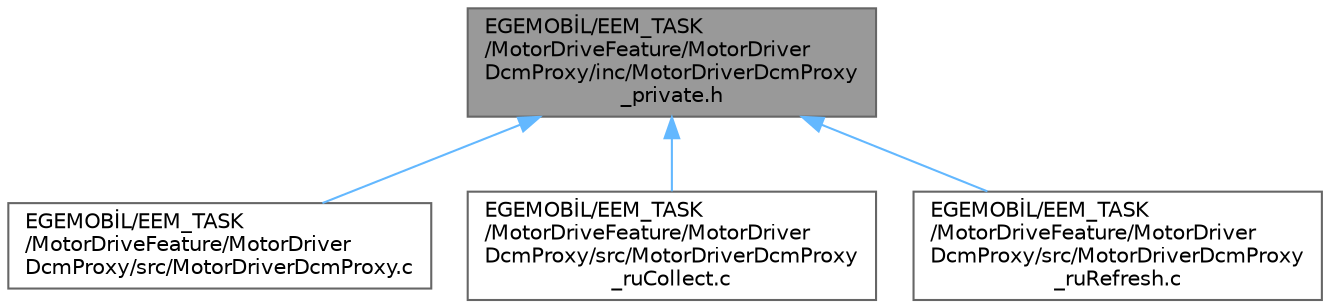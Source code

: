 digraph "EGEMOBİL/EEM_TASK/MotorDriveFeature/MotorDriverDcmProxy/inc/MotorDriverDcmProxy_private.h"
{
 // LATEX_PDF_SIZE
  bgcolor="transparent";
  edge [fontname=Helvetica,fontsize=10,labelfontname=Helvetica,labelfontsize=10];
  node [fontname=Helvetica,fontsize=10,shape=box,height=0.2,width=0.4];
  Node1 [id="Node000001",label="EGEMOBİL/EEM_TASK\l/MotorDriveFeature/MotorDriver\lDcmProxy/inc/MotorDriverDcmProxy\l_private.h",height=0.2,width=0.4,color="gray40", fillcolor="grey60", style="filled", fontcolor="black",tooltip="Private header file for the Motor Driver DCM Proxy, defining internal methods and singleton access."];
  Node1 -> Node2 [id="edge1_Node000001_Node000002",dir="back",color="steelblue1",style="solid",tooltip=" "];
  Node2 [id="Node000002",label="EGEMOBİL/EEM_TASK\l/MotorDriveFeature/MotorDriver\lDcmProxy/src/MotorDriverDcmProxy.c",height=0.2,width=0.4,color="grey40", fillcolor="white", style="filled",URL="$_motor_driver_dcm_proxy_8c.html",tooltip="Implementation of the Motor Driver DCM Proxy with error handling and diagnostics."];
  Node1 -> Node3 [id="edge2_Node000001_Node000003",dir="back",color="steelblue1",style="solid",tooltip=" "];
  Node3 [id="Node000003",label="EGEMOBİL/EEM_TASK\l/MotorDriveFeature/MotorDriver\lDcmProxy/src/MotorDriverDcmProxy\l_ruCollect.c",height=0.2,width=0.4,color="grey40", fillcolor="white", style="filled",URL="$_motor_driver_dcm_proxy__ru_collect_8c.html",tooltip="Collects the motor driver error data."];
  Node1 -> Node4 [id="edge3_Node000001_Node000004",dir="back",color="steelblue1",style="solid",tooltip=" "];
  Node4 [id="Node000004",label="EGEMOBİL/EEM_TASK\l/MotorDriveFeature/MotorDriver\lDcmProxy/src/MotorDriverDcmProxy\l_ruRefresh.c",height=0.2,width=0.4,color="grey40", fillcolor="white", style="filled",URL="$_motor_driver_dcm_proxy__ru_refresh_8c.html",tooltip="Refreshes the motor driver error data and sends diagnostics."];
}
